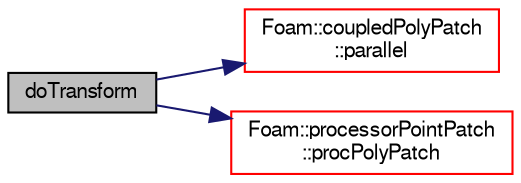 digraph "doTransform"
{
  bgcolor="transparent";
  edge [fontname="FreeSans",fontsize="10",labelfontname="FreeSans",labelfontsize="10"];
  node [fontname="FreeSans",fontsize="10",shape=record];
  rankdir="LR";
  Node26 [label="doTransform",height=0.2,width=0.4,color="black", fillcolor="grey75", style="filled", fontcolor="black"];
  Node26 -> Node27 [color="midnightblue",fontsize="10",style="solid",fontname="FreeSans"];
  Node27 [label="Foam::coupledPolyPatch\l::parallel",height=0.2,width=0.4,color="red",URL="$a27426.html#a6f2ad23016ecf05385032d2ea2fea27d",tooltip="Are the cyclic planes parallel. "];
  Node26 -> Node29 [color="midnightblue",fontsize="10",style="solid",fontname="FreeSans"];
  Node29 [label="Foam::processorPointPatch\l::procPolyPatch",height=0.2,width=0.4,color="red",URL="$a27294.html#a6e1838f97bd9d85c69e85276698418d2",tooltip="Return the underlying processorPolyPatch. "];
}
